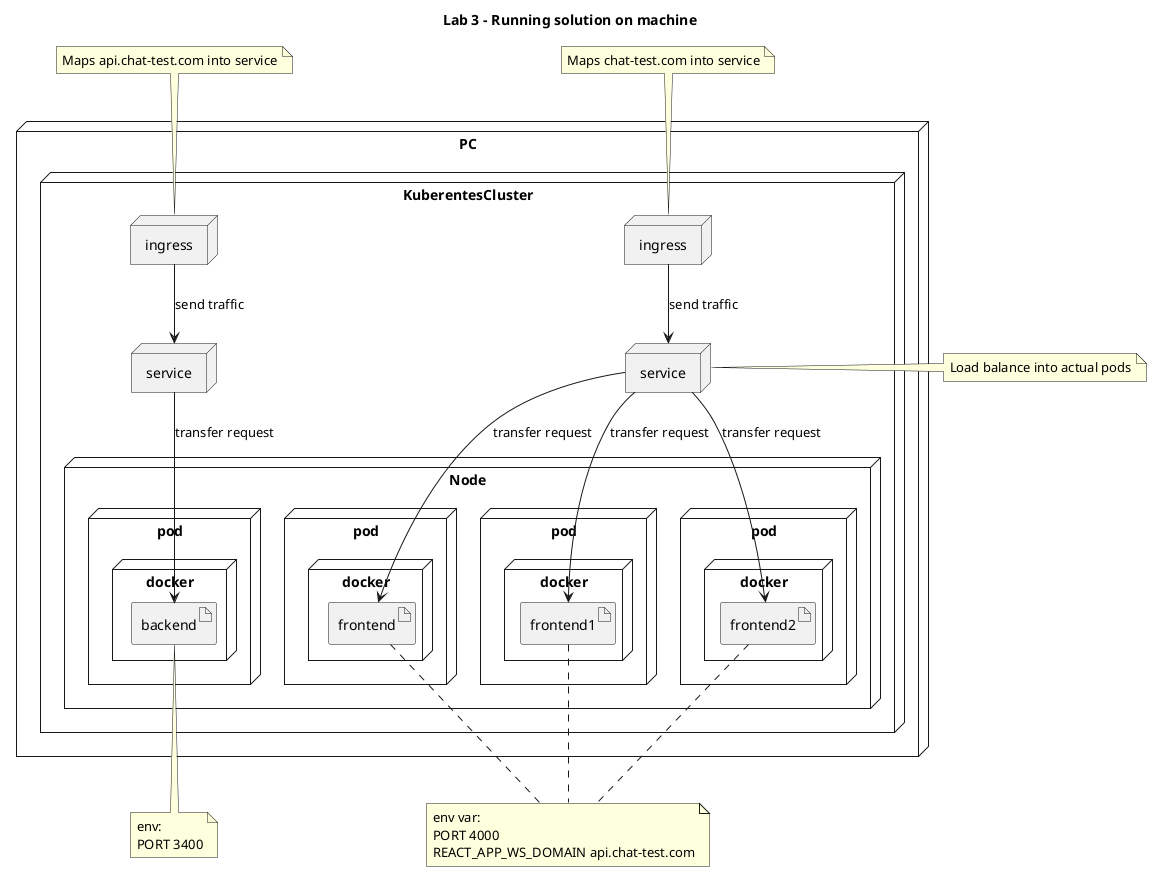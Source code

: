 @startuml
title "Lab 3 - Running solution on machine"
node PC {

    node KuberentesCluster{

        node ingress as IngressFrontend{
        }

        node ingress as IngressBackend{
        }

        node service as ServiceFrontend{
        }

        node service as ServiceBackend{
        }

        node Node as MinikubeNode{
            node pod as BackendPod{
                node docker as BackendDocker{
                    artifact backend
                }
            }
            node pod as FrontendPod{
                node docker as FrontDocker{
                    artifact frontend
                }
            }
            node pod as FrontendPod1{
                node docker as FrontDocker1{   
                    artifact frontend1
                }
            }

            node pod as FrontendPod2{
                node docker as FrontDocker2{
                    artifact frontend2
                }
            }
        }
    }
}

IngressFrontend --> ServiceFrontend: send traffic
IngressBackend --> ServiceBackend: send traffic

ServiceBackend --> backend: transfer request
ServiceFrontend --> frontend:  transfer request
ServiceFrontend --> frontend1:  transfer request
ServiceFrontend --> frontend2:  transfer request

note top of IngressBackend
Maps api.chat-test.com into service
endnote

note top of IngressFrontend
Maps chat-test.com into service
endnote

note right of ServiceFrontend
Load balance into actual pods
endnote

note bottom of backend
env:
PORT 3400
endnote

note "env var:\nPORT 4000\nREACT_APP_WS_DOMAIN api.chat-test.com" as frontend_note

frontend .. frontend_note 
frontend1 .. frontend_note
frontend2 .. frontend_note


@enduml
